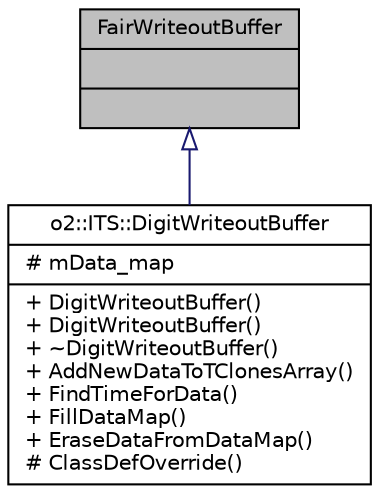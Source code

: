 digraph "FairWriteoutBuffer"
{
 // INTERACTIVE_SVG=YES
  bgcolor="transparent";
  edge [fontname="Helvetica",fontsize="10",labelfontname="Helvetica",labelfontsize="10"];
  node [fontname="Helvetica",fontsize="10",shape=record];
  Node1 [label="{FairWriteoutBuffer\n||}",height=0.2,width=0.4,color="black", fillcolor="grey75", style="filled" fontcolor="black"];
  Node1 -> Node2 [dir="back",color="midnightblue",fontsize="10",style="solid",arrowtail="onormal",fontname="Helvetica"];
  Node2 [label="{o2::ITS::DigitWriteoutBuffer\n|# mData_map\l|+ DigitWriteoutBuffer()\l+ DigitWriteoutBuffer()\l+ ~DigitWriteoutBuffer()\l+ AddNewDataToTClonesArray()\l+ FindTimeForData()\l+ FillDataMap()\l+ EraseDataFromDataMap()\l# ClassDefOverride()\l}",height=0.2,width=0.4,color="black",URL="$d1/d16/classo2_1_1ITS_1_1DigitWriteoutBuffer.html"];
}
